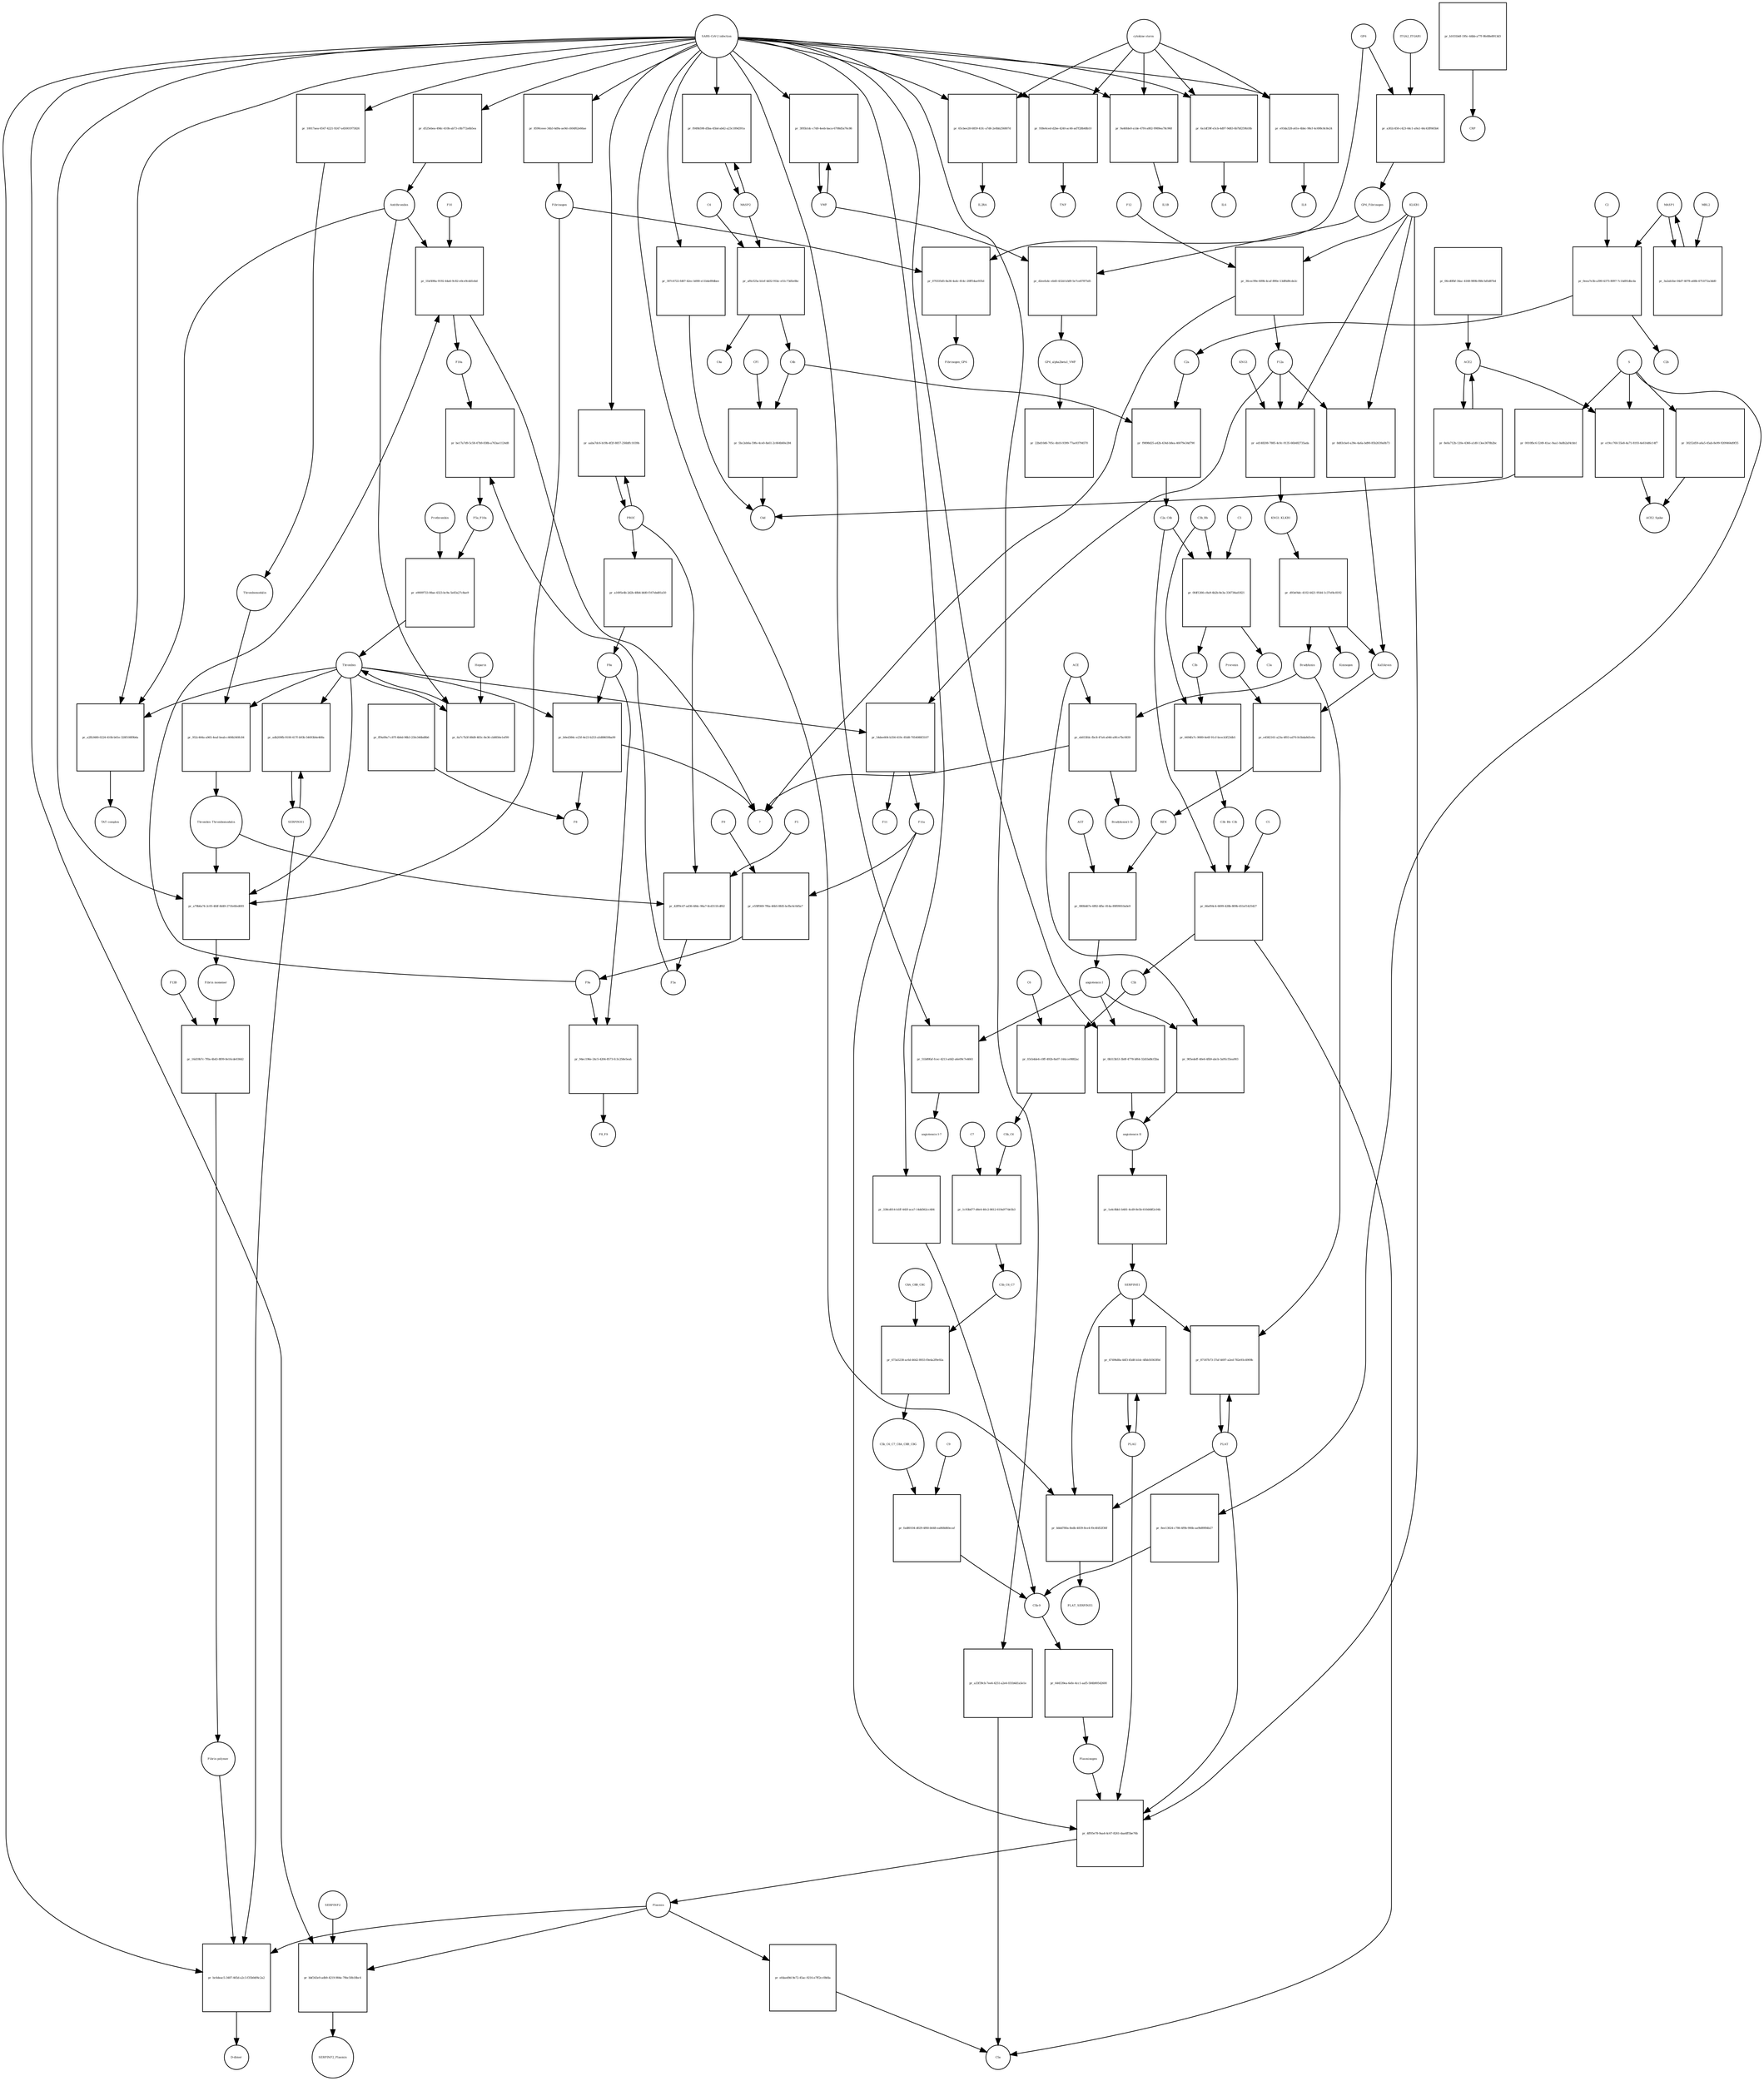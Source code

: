 strict digraph  {
C4b [annotation="", bipartite=0, cls=macromolecule, fontsize=4, label=C4b, shape=circle];
"pr_f9898d25-a42b-434d-b8ea-46079e34d790" [annotation="", bipartite=1, cls=process, fontsize=4, label="pr_f9898d25-a42b-434d-b8ea-46079e34d790", shape=square];
C2a [annotation="", bipartite=0, cls=macromolecule, fontsize=4, label=C2a, shape=circle];
C2a_C4b [annotation="", bipartite=0, cls=complex, fontsize=4, label=C2a_C4b, shape=circle];
C3b [annotation="", bipartite=0, cls=macromolecule, fontsize=4, label=C3b, shape=circle];
"pr_4494fa7c-9089-4e6f-91cf-bcecb3f23db5" [annotation="", bipartite=1, cls=process, fontsize=4, label="pr_4494fa7c-9089-4e6f-91cf-bcecb3f23db5", shape=square];
C3b_Bb [annotation="urn_miriam_pubmed_12440962|urn_miriam_brenda_3.4.21.47", bipartite=0, cls=complex, fontsize=4, label=C3b_Bb, shape=circle];
C3b_Bb_C3b [annotation="urn_miriam_pubmed_12440962|urn_miriam_brenda_34.4.21.47", bipartite=0, cls=complex, fontsize=4, label=C3b_Bb_C3b, shape=circle];
"pr_5bc2eb6a-59fe-4ce0-8a61-2c664b60e284" [annotation="", bipartite=1, cls=process, fontsize=4, label="pr_5bc2eb6a-59fe-4ce0-8a61-2c664b60e284", shape=square];
C4d [annotation="", bipartite=0, cls=macromolecule, fontsize=4, label=C4d, shape=circle];
CFI [annotation="urn_miriam_hgnc_HGNC%3A2771", bipartite=0, cls=macromolecule, fontsize=4, label=CFI, shape=circle];
"pr_ff9a09a7-c87f-4b6d-98b3-25fe346bd8b6" [annotation="", bipartite=1, cls=process, fontsize=4, label="pr_ff9a09a7-c87f-4b6d-98b3-25fe346bd8b6", shape=square];
F8 [annotation="urn_miriam_hgnc_HGNC%3A3546", bipartite=0, cls=macromolecule, fontsize=4, label=F8, shape=circle];
"pr_d525ebea-49dc-410b-ab73-c8b772a6b5ea" [annotation="", bipartite=1, cls=process, fontsize=4, label="pr_d525ebea-49dc-410b-ab73-c8b772a6b5ea", shape=square];
Antithrombin [annotation="urn_miriam_hgnc_HGNC%3A775", bipartite=0, cls=macromolecule, fontsize=4, label=Antithrombin, shape=circle];
"SARS-CoV-2 infection" [annotation=urn_miriam_taxonomy_2697049, bipartite=0, cls=phenotype, fontsize=4, label="SARS-CoV-2 infection", shape=circle];
S [annotation="urn_miriam_uniprot_P0DTC2|urn_miriam_uniprot_P59594", bipartite=0, cls=macromolecule, fontsize=4, label=S, shape=circle];
"pr_30252d59-a6a5-45ab-8e99-9209464d9f35" [annotation="", bipartite=1, cls="omitted process", fontsize=4, label="pr_30252d59-a6a5-45ab-8e99-9209464d9f35", shape=square];
ACE2_Spike [annotation="", bipartite=0, cls=complex, fontsize=4, label=ACE2_Spike, shape=circle];
Bradykinin [annotation="urn_miriam_obo.chebi_CHEBI%3A3165", bipartite=0, cls=macromolecule, fontsize=4, label=Bradykinin, shape=circle];
"pr_eb033fdc-fbc8-47a4-a046-a9fce7bc0839" [annotation="", bipartite=1, cls=process, fontsize=4, label="pr_eb033fdc-fbc8-47a4-a046-a9fce7bc0839", shape=square];
"Bradykinin(1-5)" [annotation="", bipartite=0, cls=macromolecule, fontsize=4, label="Bradykinin(1-5)", shape=circle];
"?" [annotation="", bipartite=0, cls=macromolecule, fontsize=4, label="?", shape=circle];
ACE [annotation="urn_miriam_hgnc_HGNC%3A2707", bipartite=0, cls=macromolecule, fontsize=4, label=ACE, shape=circle];
ACE2 [annotation="urn_miriam_hgnc_HGNC%3A13557", bipartite=0, cls=macromolecule, fontsize=4, label=ACE2, shape=circle];
"pr_8e0a712b-120e-4366-a1d0-13ee3678b2bc" [annotation="", bipartite=1, cls=process, fontsize=4, label="pr_8e0a712b-120e-4366-a1d0-13ee3678b2bc", shape=square];
"pr_e19cc760-55e8-4a71-8193-4e614d6c14f7" [annotation="", bipartite=1, cls=process, fontsize=4, label="pr_e19cc760-55e8-4a71-8193-4e614d6c14f7", shape=square];
"pr_06cd0fbf-34ac-4168-989b-f88c5d5d87b4" [annotation="", bipartite=1, cls=process, fontsize=4, label="pr_06cd0fbf-34ac-4168-989b-f88c5d5d87b4", shape=square];
"angiotensin I" [annotation="urn_miriam_obo.chebi_CHEBI%3A2718", bipartite=0, cls="simple chemical", fontsize=4, label="angiotensin I", shape=circle];
"pr_51b89faf-fcec-4213-a0d2-a6e09c7e4661" [annotation="", bipartite=1, cls=process, fontsize=4, label="pr_51b89faf-fcec-4213-a0d2-a6e09c7e4661", shape=square];
"angiotensin I-7" [annotation="urn_miriam_obo.chebi_CHEBI%3A55438", bipartite=0, cls="simple chemical", fontsize=4, label="angiotensin I-7", shape=circle];
"pr_0010fbc6-5249-41ac-9aa1-0a8b2af4cbb1" [annotation="", bipartite=1, cls=process, fontsize=4, label="pr_0010fbc6-5249-41ac-9aa1-0a8b2af4cbb1", shape=square];
"pr_8ee13624-c786-4f9b-906b-aa9b89f84b27" [annotation="", bipartite=1, cls=process, fontsize=4, label="pr_8ee13624-c786-4f9b-906b-aa9b89f84b27", shape=square];
"C5b-9" [annotation="", bipartite=0, cls=complex, fontsize=4, label="C5b-9", shape=circle];
"pr_b1031b6f-195c-44bb-a77f-9fe88e8913d3" [annotation="", bipartite=1, cls=process, fontsize=4, label="pr_b1031b6f-195c-44bb-a77f-9fe88e8913d3", shape=square];
CRP [annotation="urn_miriam_hgnc_HGNC%3A2367", bipartite=0, cls=macromolecule, fontsize=4, label=CRP, shape=circle];
VWF [annotation="", bipartite=0, cls=macromolecule, fontsize=4, label=VWF, shape=circle];
"pr_3f05b1dc-c7d0-4eeb-baca-6708d5a76c86" [annotation="", bipartite=1, cls=process, fontsize=4, label="pr_3f05b1dc-c7d0-4eeb-baca-6708d5a76c86", shape=square];
PROC [annotation="urn_miriam_hgnc_HGNC%3A9451", bipartite=0, cls=macromolecule, fontsize=4, label=PROC, shape=circle];
"pr_aaba7dc6-b19b-4f2f-8857-256bffc1039b" [annotation="", bipartite=1, cls=process, fontsize=4, label="pr_aaba7dc6-b19b-4f2f-8857-256bffc1039b", shape=square];
"pr_307c6722-fd67-42ec-b000-e11b4e89dbee" [annotation="", bipartite=1, cls=process, fontsize=4, label="pr_307c6722-fd67-42ec-b000-e11b4e89dbee", shape=square];
Plasmin [annotation="urn_miriam_hgnc_HGNC%3A9051", bipartite=0, cls=macromolecule, fontsize=4, label=Plasmin, shape=circle];
"pr_bbf343e9-adb9-4219-984e-79bc50b18bc4" [annotation="", bipartite=1, cls=process, fontsize=4, label="pr_bbf343e9-adb9-4219-984e-79bc50b18bc4", shape=square];
SERPINF2 [annotation="urn_miriam_hgnc_HGNC%3A9075", bipartite=0, cls=macromolecule, fontsize=4, label=SERPINF2, shape=circle];
SERPINF2_Plasmin [annotation="", bipartite=0, cls=complex, fontsize=4, label=SERPINF2_Plasmin, shape=circle];
"pr_10017aea-6547-4221-9247-a45001975826" [annotation="", bipartite=1, cls=process, fontsize=4, label="pr_10017aea-6547-4221-9247-a45001975826", shape=square];
Thrombomodulin [annotation="urn_miriam_hgnc_HGNC%3A11784", bipartite=0, cls=macromolecule, fontsize=4, label=Thrombomodulin, shape=circle];
KLKB1 [annotation=urn_miriam_hgnc_6371, bipartite=0, cls=macromolecule, fontsize=4, label=KLKB1, shape=circle];
"pr_8d83cbe0-a39e-4a6a-bd90-85b2639a0b73" [annotation="", bipartite=1, cls=process, fontsize=4, label="pr_8d83cbe0-a39e-4a6a-bd90-85b2639a0b73", shape=square];
Kallikrein [annotation=urn_miriam_hgnc_6371, bipartite=0, cls=macromolecule, fontsize=4, label=Kallikrein, shape=circle];
F12a [annotation="urn_miriam_hgnc_HGNC%3A3530", bipartite=0, cls=macromolecule, fontsize=4, label=F12a, shape=circle];
KNG1_KLKB1 [annotation=urn_miriam_pubmed_17598838, bipartite=0, cls=complex, fontsize=4, label=KNG1_KLKB1, shape=circle];
"pr_d93ef4dc-4102-4421-9544-1c37ef4c8192" [annotation="", bipartite=1, cls=process, fontsize=4, label="pr_d93ef4dc-4102-4421-9544-1c37ef4c8192", shape=square];
Kininogen [annotation="urn_miriam_hgnc_HGNC%3A6383", bipartite=0, cls=macromolecule, fontsize=4, label=Kininogen, shape=circle];
"pr_338cd014-b1ff-445f-aca7-14dd562cc484" [annotation="", bipartite=1, cls=process, fontsize=4, label="pr_338cd014-b1ff-445f-aca7-14dd562cc484", shape=square];
"pr_a33f39cb-7ee4-4251-a2e4-031b6d1a5e1e" [annotation="", bipartite=1, cls=process, fontsize=4, label="pr_a33f39cb-7ee4-4251-a2e4-031b6d1a5e1e", shape=square];
C5a [annotation="", bipartite=0, cls=macromolecule, fontsize=4, label=C5a, shape=circle];
PLAT [annotation="urn_miriam_hgnc_HGNC%3A9051", bipartite=0, cls=macromolecule, fontsize=4, label=PLAT, shape=circle];
"pr_87187b73-37af-4697-a2ed-782e93c4909b" [annotation="", bipartite=1, cls=process, fontsize=4, label="pr_87187b73-37af-4697-a2ed-782e93c4909b", shape=square];
SERPINE1 [annotation="urn_miriam_hgnc_HGNC%3A8593", bipartite=0, cls=macromolecule, fontsize=4, label=SERPINE1, shape=circle];
AGT [annotation="urn_miriam_hgnc_HGNC%3A333", bipartite=0, cls=macromolecule, fontsize=4, label=AGT, shape=circle];
"pr_080b467e-6f82-4fbc-814a-89f09010a0e9" [annotation="", bipartite=1, cls=process, fontsize=4, label="pr_080b467e-6f82-4fbc-814a-89f09010a0e9", shape=square];
REN [annotation="urn_miriam_hgnc_HGNC%3A9958", bipartite=0, cls=macromolecule, fontsize=4, label=REN, shape=circle];
C2 [annotation="urn_miriam_hgnc_HGNC%3A1248", bipartite=0, cls=macromolecule, fontsize=4, label=C2, shape=circle];
"pr_0eea7e3b-a390-4375-8097-7c14d91dbcda" [annotation="", bipartite=1, cls=process, fontsize=4, label="pr_0eea7e3b-a390-4375-8097-7c14d91dbcda", shape=square];
C2b [annotation="", bipartite=0, cls=macromolecule, fontsize=4, label=C2b, shape=circle];
MASP1 [annotation="", bipartite=0, cls=macromolecule, fontsize=4, label=MASP1, shape=circle];
MASP2 [annotation="", bipartite=0, cls=macromolecule, fontsize=4, label=MASP2, shape=circle];
"pr_f049b598-d5ba-45bd-ab42-a23c189d391a" [annotation="", bipartite=1, cls=process, fontsize=4, label="pr_f049b598-d5ba-45bd-ab42-a23c189d391a", shape=square];
"pr_3a2ab1be-04d7-4078-a68b-4751f72a3dd0" [annotation="", bipartite=1, cls=process, fontsize=4, label="pr_3a2ab1be-04d7-4078-a68b-4751f72a3dd0", shape=square];
MBL2 [annotation=urn_miriam_hgnc_6902, bipartite=0, cls=macromolecule, fontsize=4, label=MBL2, shape=circle];
F10 [annotation="urn_miriam_hgnc_HGNC%3A3528", bipartite=0, cls=macromolecule, fontsize=4, label=F10, shape=circle];
"pr_1faf496a-9192-44a6-9c82-e0ce9cdd1ebd" [annotation="", bipartite=1, cls=process, fontsize=4, label="pr_1faf496a-9192-44a6-9c82-e0ce9cdd1ebd", shape=square];
F10a [annotation="urn_miriam_hgnc_HGNC%3A3528", bipartite=0, cls=macromolecule, fontsize=4, label=F10a, shape=circle];
F9a [annotation="", bipartite=0, cls=macromolecule, fontsize=4, label=F9a, shape=circle];
C3 [annotation="urn_miriam_hgnc_HGNC%3A1318", bipartite=0, cls=macromolecule, fontsize=4, label=C3, shape=circle];
"pr_0fdf1266-c8a9-4b2b-8e3a-334736ad1821" [annotation="", bipartite=1, cls=process, fontsize=4, label="pr_0fdf1266-c8a9-4b2b-8e3a-334736ad1821", shape=square];
C3a [annotation="", bipartite=0, cls=macromolecule, fontsize=4, label=C3a, shape=circle];
Prorenin [annotation="", bipartite=0, cls=macromolecule, fontsize=4, label=Prorenin, shape=circle];
"pr_e4582161-a23a-4f03-ad70-fe5bda8d1e6a" [annotation="", bipartite=1, cls=process, fontsize=4, label="pr_e4582161-a23a-4f03-ad70-fe5bda8d1e6a", shape=square];
F8a [annotation="urn_miriam_hgnc_HGNC%3A3546", bipartite=0, cls=macromolecule, fontsize=4, label=F8a, shape=circle];
"pr_b0ed384c-e25f-4e23-b253-a5d88659ba99" [annotation="", bipartite=1, cls=process, fontsize=4, label="pr_b0ed384c-e25f-4e23-b253-a5d88659ba99", shape=square];
Thrombin [annotation="urn_miriam_hgnc_HGNC%3A3535", bipartite=0, cls=macromolecule, fontsize=4, label=Thrombin, shape=circle];
"pr_6a7c7b3f-88d9-483c-8e36-cb8856e1ef99" [annotation="", bipartite=1, cls=process, fontsize=4, label="pr_6a7c7b3f-88d9-483c-8e36-cb8856e1ef99", shape=square];
Heparin [annotation="urn_miriam_pubmed_708377|urn_miriam_obo.chebi_CHEBI%3A28304", bipartite=0, cls="simple chemical", fontsize=4, label=Heparin, shape=circle];
"pr_905edeff-40e6-4fb9-abcb-3a95c55ea903" [annotation="", bipartite=1, cls=process, fontsize=4, label="pr_905edeff-40e6-4fb9-abcb-3a95c55ea903", shape=square];
"angiotensin II" [annotation="urn_miriam_obo.chebi_CHEBI%3A2718", bipartite=0, cls="simple chemical", fontsize=4, label="angiotensin II", shape=circle];
PLAU [annotation="", bipartite=0, cls=macromolecule, fontsize=4, label=PLAU, shape=circle];
"pr_47496d8a-44f3-45d8-b1dc-4fbb50363f0d" [annotation="", bipartite=1, cls=process, fontsize=4, label="pr_47496d8a-44f3-45d8-b1dc-4fbb50363f0d", shape=square];
F12 [annotation="urn_miriam_hgnc_HGNC%3A3530", bipartite=0, cls=macromolecule, fontsize=4, label=F12, shape=circle];
"pr_36cec99e-609b-4caf-890e-13df6d9cde2c" [annotation="", bipartite=1, cls=process, fontsize=4, label="pr_36cec99e-609b-4caf-890e-13df6d9cde2c", shape=square];
"pr_54dee604-b356-419c-85d8-7054080f3107" [annotation="", bipartite=1, cls=process, fontsize=4, label="pr_54dee604-b356-419c-85d8-7054080f3107", shape=square];
F11 [annotation="urn_miriam_hgnc_HGNC%3A3529", bipartite=0, cls=macromolecule, fontsize=4, label=F11, shape=circle];
F11a [annotation="urn_miriam_hgnc_HGNC%3A3529", bipartite=0, cls=macromolecule, fontsize=4, label=F11a, shape=circle];
C4 [annotation="", bipartite=0, cls=macromolecule, fontsize=4, label=C4, shape=circle];
"pr_af6cf25a-b1ef-4d32-91bc-e51c73d5e0bc" [annotation="", bipartite=1, cls=process, fontsize=4, label="pr_af6cf25a-b1ef-4d32-91bc-e51c73d5e0bc", shape=square];
C4a [annotation="", bipartite=0, cls=macromolecule, fontsize=4, label=C4a, shape=circle];
"pr_bbbd780a-8edb-4839-8ce4-f0c4fd52f36f" [annotation="", bipartite=1, cls=process, fontsize=4, label="pr_bbbd780a-8edb-4839-8ce4-f0c4fd52f36f", shape=square];
PLAT_SERPINE1 [annotation=urn_miriam_pubmed_22449964, bipartite=0, cls=complex, fontsize=4, label=PLAT_SERPINE1, shape=circle];
"pr_94ec196e-24c5-4204-8573-fc3c258e5eab" [annotation="", bipartite=1, cls=process, fontsize=4, label="pr_94ec196e-24c5-4204-8573-fc3c258e5eab", shape=square];
F8_F9 [annotation=urn_miriam_pubmed_22471307, bipartite=0, cls=complex, fontsize=4, label=F8_F9, shape=circle];
"pr_be17a7d9-5c58-47b9-838b-a763ae1124d8" [annotation="", bipartite=1, cls=process, fontsize=4, label="pr_be17a7d9-5c58-47b9-838b-a763ae1124d8", shape=square];
F5a [annotation="urn_miriam_hgnc_HGNC%3A3542", bipartite=0, cls=macromolecule, fontsize=4, label=F5a, shape=circle];
F5a_F10a [annotation=urn_miriam_pubmed_2303476, bipartite=0, cls=complex, fontsize=4, label=F5a_F10a, shape=circle];
F5 [annotation="urn_miriam_hgnc_HGNC%3A3541", bipartite=0, cls=macromolecule, fontsize=4, label=F5, shape=circle];
"pr_42ff9c47-ad36-484c-96a7-8cd311fcdf62" [annotation="", bipartite=1, cls=process, fontsize=4, label="pr_42ff9c47-ad36-484c-96a7-8cd311fcdf62", shape=square];
Thrombin_Thrombomodulin [annotation="urn_miriam_pubmed_6282863|urn_miriam_taxonomy_9986", bipartite=0, cls=complex, fontsize=4, label=Thrombin_Thrombomodulin, shape=circle];
SERPINH1 [annotation="urn_miriam_hgnc_HGNC%3A1546", bipartite=0, cls=macromolecule, fontsize=4, label=SERPINH1, shape=circle];
"pr_adb209fb-9100-417f-b93b-54693b4e468a" [annotation="", bipartite=1, cls=process, fontsize=4, label="pr_adb209fb-9100-417f-b93b-54693b4e468a", shape=square];
Fibrinogen [annotation=urn_miriam_pubmed_19296670, bipartite=0, cls=complex, fontsize=4, label=Fibrinogen, shape=circle];
"pr_a70b6a74-2c05-4fdf-8d49-271fe6fed693" [annotation="", bipartite=1, cls=process, fontsize=4, label="pr_a70b6a74-2c05-4fdf-8d49-271fe6fed693", shape=square];
"Fibrin monomer" [annotation="", bipartite=0, cls=macromolecule, fontsize=4, label="Fibrin monomer", shape=circle];
C5 [annotation="urn_miriam_hgnc_HGNC%3A1331", bipartite=0, cls=macromolecule, fontsize=4, label=C5, shape=circle];
"pr_66ef04c4-6699-428b-809b-451ef1425427" [annotation="", bipartite=1, cls=process, fontsize=4, label="pr_66ef04c4-6699-428b-809b-451ef1425427", shape=square];
C5b [annotation="", bipartite=0, cls=macromolecule, fontsize=4, label=C5b, shape=circle];
"pr_03cb4de4-c0ff-492b-8a07-144cce9882ac" [annotation="", bipartite=1, cls=process, fontsize=4, label="pr_03cb4de4-c0ff-492b-8a07-144cce9882ac", shape=square];
C6 [annotation="urn_miriam_hgnc_HGNC%3A1339", bipartite=0, cls=macromolecule, fontsize=4, label=C6, shape=circle];
C5b_C6 [annotation="", bipartite=0, cls=complex, fontsize=4, label=C5b_C6, shape=circle];
"pr_1c93bd77-d6e4-40c2-8612-619a977de5b3" [annotation="", bipartite=1, cls=process, fontsize=4, label="pr_1c93bd77-d6e4-40c2-8612-619a977de5b3", shape=square];
C7 [annotation="urn_miriam_hgnc_HGNC%3A1346", bipartite=0, cls=macromolecule, fontsize=4, label=C7, shape=circle];
C5b_C6_C7 [annotation=urn_miriam_pubmed_28630159, bipartite=0, cls=complex, fontsize=4, label=C5b_C6_C7, shape=circle];
"pr_673a5238-ac6d-4642-8933-f0e4a2f9e92a" [annotation="", bipartite=1, cls=process, fontsize=4, label="pr_673a5238-ac6d-4642-8933-f0e4a2f9e92a", shape=square];
C8A_C8B_C8G [annotation="", bipartite=0, cls=complex, fontsize=4, label=C8A_C8B_C8G, shape=circle];
C5b_C6_C7_C8A_C8B_C8G [annotation=urn_miriam_pubmed_28630159, bipartite=0, cls=complex, fontsize=4, label=C5b_C6_C7_C8A_C8B_C8G, shape=circle];
"pr_fad80104-d029-4f60-b648-ea868d60ecaf" [annotation="", bipartite=1, cls=process, fontsize=4, label="pr_fad80104-d029-4f60-b648-ea868d60ecaf", shape=square];
C9 [annotation="urn_miriam_hgnc_HGNC%3A1358", bipartite=0, cls=macromolecule, fontsize=4, label=C9, shape=circle];
"pr_0b513b53-3b0f-4778-bf64-32d1bd8cf2ba" [annotation="", bipartite=1, cls=process, fontsize=4, label="pr_0b513b53-3b0f-4778-bf64-32d1bd8cf2ba", shape=square];
"pr_9a46fde0-a1de-47f4-a802-9989ea78c968" [annotation="", bipartite=1, cls=process, fontsize=4, label="pr_9a46fde0-a1de-47f4-a802-9989ea78c968", shape=square];
IL1B [annotation=urn_miriam_hgnc_5992, bipartite=0, cls=macromolecule, fontsize=4, label=IL1B, shape=circle];
"cytokine storm" [annotation=urn_miriam_pubmed_2504360, bipartite=0, cls=phenotype, fontsize=4, label="cytokine storm", shape=circle];
"pr_8590ceee-34b3-4d9a-ae9d-c604f62e66ae" [annotation="", bipartite=1, cls=process, fontsize=4, label="pr_8590ceee-34b3-4d9a-ae9d-c604f62e66ae", shape=square];
"pr_6a1df39f-e5cb-4d97-9d83-6b7bf259b18b" [annotation="", bipartite=1, cls=process, fontsize=4, label="pr_6a1df39f-e5cb-4d97-9d83-6b7bf259b18b", shape=square];
IL6 [annotation=urn_miriam_hgnc_6018, bipartite=0, cls=macromolecule, fontsize=4, label=IL6, shape=circle];
"pr_e93da328-a61e-4bbc-98cf-4c698c8c8e24" [annotation="", bipartite=1, cls=process, fontsize=4, label="pr_e93da328-a61e-4bbc-98cf-4c698c8c8e24", shape=square];
IL8 [annotation="urn_miriam_hgnc_HGNC%3A6025", bipartite=0, cls=macromolecule, fontsize=4, label=IL8, shape=circle];
"pr_65cbee28-6859-41fc-a7d6-2e0bb256807d" [annotation="", bipartite=1, cls=process, fontsize=4, label="pr_65cbee28-6859-41fc-a7d6-2e0bb256807d", shape=square];
IL2RA [annotation="urn_miriam_hgnc_HGNC%3A6008", bipartite=0, cls=macromolecule, fontsize=4, label=IL2RA, shape=circle];
Plasminogen [annotation="urn_miriam_hgnc_HGNC%3A9071", bipartite=0, cls=macromolecule, fontsize=4, label=Plasminogen, shape=circle];
"pr_4ff05e78-9aa4-4c67-8261-daa4ff5be76b" [annotation="", bipartite=1, cls=process, fontsize=4, label="pr_4ff05e78-9aa4-4c67-8261-daa4ff5be76b", shape=square];
"pr_a2fb3480-0224-410b-b61e-328f108f9b6a" [annotation="", bipartite=1, cls=process, fontsize=4, label="pr_a2fb3480-0224-410b-b61e-328f108f9b6a", shape=square];
"TAT complex" [annotation=urn_miriam_pubmed_22930518, bipartite=0, cls=complex, fontsize=4, label="TAT complex", shape=circle];
Prothrombin [annotation="urn_miriam_hgnc_HGNC%3A3535", bipartite=0, cls=macromolecule, fontsize=4, label=Prothrombin, shape=circle];
"pr_e9009733-08ae-4323-bc9a-5e83a27c8ae9" [annotation="", bipartite=1, cls=process, fontsize=4, label="pr_e9009733-08ae-4323-bc9a-5e83a27c8ae9", shape=square];
"pr_a1695e4b-2d2b-48b4-bfd0-f167ebd81a50" [annotation="", bipartite=1, cls=process, fontsize=4, label="pr_a1695e4b-2d2b-48b4-bfd0-f167ebd81a50", shape=square];
"pr_1a4c8bb1-b481-4cd9-8e5b-610d48f2c04b" [annotation="", bipartite=1, cls=process, fontsize=4, label="pr_1a4c8bb1-b481-4cd9-8e5b-610d48f2c04b", shape=square];
"pr_952c464a-a965-4eaf-beab-c406b340fc84" [annotation="", bipartite=1, cls=process, fontsize=4, label="pr_952c464a-a965-4eaf-beab-c406b340fc84", shape=square];
F9 [annotation="urn_miriam_hgnc_HGNC%3A35531", bipartite=0, cls=macromolecule, fontsize=4, label=F9, shape=circle];
"pr_e55ff069-7f6a-46b5-8fd5-bcfbc6c0d5a7" [annotation="", bipartite=1, cls=process, fontsize=4, label="pr_e55ff069-7f6a-46b5-8fd5-bcfbc6c0d5a7", shape=square];
"pr_ed148208-7885-4c0c-9135-66b482735ada" [annotation="", bipartite=1, cls=process, fontsize=4, label="pr_ed148208-7885-4c0c-9135-66b482735ada", shape=square];
KNG1 [annotation=urn_miriam_hgnc_6383, bipartite=0, cls=macromolecule, fontsize=4, label=KNG1, shape=circle];
"pr_644539ea-6efe-4cc1-aaf5-584b90542600" [annotation="", bipartite=1, cls=process, fontsize=4, label="pr_644539ea-6efe-4cc1-aaf5-584b90542600", shape=square];
"pr_efdaed9d-9e72-45ac-9216-e7ff2cc0bfda" [annotation="", bipartite=1, cls=process, fontsize=4, label="pr_efdaed9d-9e72-45ac-9216-e7ff2cc0bfda", shape=square];
"pr_938e6ced-d2be-4240-ac46-ad7f28b48b10" [annotation="", bipartite=1, cls=process, fontsize=4, label="pr_938e6ced-d2be-4240-ac46-ad7f28b48b10", shape=square];
TNF [annotation=urn_miriam_hgnc_11892, bipartite=0, cls=macromolecule, fontsize=4, label=TNF, shape=circle];
"pr_16d19b7c-7f0a-4b43-8f09-8e16cde03642" [annotation="", bipartite=1, cls=process, fontsize=4, label="pr_16d19b7c-7f0a-4b43-8f09-8e16cde03642", shape=square];
"Fibrin polymer" [annotation="", bipartite=0, cls=macromolecule, fontsize=4, label="Fibrin polymer", shape=circle];
F13B [annotation="", bipartite=0, cls=macromolecule, fontsize=4, label=F13B, shape=circle];
"pr_bc6deac5-3487-465d-a2c3-f35b0df4c2a2" [annotation="", bipartite=1, cls=process, fontsize=4, label="pr_bc6deac5-3487-465d-a2c3-f35b0df4c2a2", shape=square];
"D-dimer" [annotation=urn_miriam_pubmed_19008457, bipartite=0, cls=macromolecule, fontsize=4, label="D-dimer", shape=circle];
GP6_alpha2beta1_VWF [annotation="", bipartite=0, cls=complex, fontsize=4, label=GP6_alpha2beta1_VWF, shape=circle];
"pr_22bd10d6-705c-4b10-9399-77ae93794570" [annotation="", bipartite=1, cls="omitted process", fontsize=4, label="pr_22bd10d6-705c-4b10-9399-77ae93794570", shape=square];
GP6 [annotation=urn_miriam_hgnc_14388, bipartite=0, cls=macromolecule, fontsize=4, label=GP6, shape=circle];
"pr_a302c458-c423-44c1-a9a1-44c43ff665b6" [annotation="", bipartite=1, cls=process, fontsize=4, label="pr_a302c458-c423-44c1-a9a1-44c43ff665b6", shape=square];
ITGA2_ITGAB1 [annotation="urn_miriam_intact_EBI-16428357", bipartite=0, cls=complex, fontsize=4, label=ITGA2_ITGAB1, shape=circle];
GP6_Fibrinogen [annotation="", bipartite=0, cls=complex, fontsize=4, label=GP6_Fibrinogen, shape=circle];
"pr_d2eefa4c-eb45-432d-b3d9-5e7ce87875d5" [annotation="", bipartite=1, cls=process, fontsize=4, label="pr_d2eefa4c-eb45-432d-b3d9-5e7ce87875d5", shape=square];
"pr_070335d5-8a36-4a4c-814c-20ff54ae935d" [annotation="", bipartite=1, cls=process, fontsize=4, label="pr_070335d5-8a36-4a4c-814c-20ff54ae935d", shape=square];
Fibrinogen_GP6 [annotation=urn_miriam_pubmed_19296670, bipartite=0, cls=complex, fontsize=4, label=Fibrinogen_GP6, shape=circle];
C4b -> "pr_f9898d25-a42b-434d-b8ea-46079e34d790"  [annotation="", interaction_type=consumption];
C4b -> "pr_5bc2eb6a-59fe-4ce0-8a61-2c664b60e284"  [annotation="", interaction_type=consumption];
"pr_f9898d25-a42b-434d-b8ea-46079e34d790" -> C2a_C4b  [annotation="", interaction_type=production];
C2a -> "pr_f9898d25-a42b-434d-b8ea-46079e34d790"  [annotation="", interaction_type=consumption];
C2a_C4b -> "pr_0fdf1266-c8a9-4b2b-8e3a-334736ad1821"  [annotation=urn_miriam_pubmed_12440962, interaction_type=catalysis];
C2a_C4b -> "pr_66ef04c4-6699-428b-809b-451ef1425427"  [annotation=urn_miriam_pubmed_28630159, interaction_type=catalysis];
C3b -> "pr_4494fa7c-9089-4e6f-91cf-bcecb3f23db5"  [annotation="", interaction_type=consumption];
"pr_4494fa7c-9089-4e6f-91cf-bcecb3f23db5" -> C3b_Bb_C3b  [annotation="", interaction_type=production];
C3b_Bb -> "pr_4494fa7c-9089-4e6f-91cf-bcecb3f23db5"  [annotation="", interaction_type=consumption];
C3b_Bb -> "pr_0fdf1266-c8a9-4b2b-8e3a-334736ad1821"  [annotation=urn_miriam_pubmed_12440962, interaction_type=catalysis];
C3b_Bb_C3b -> "pr_66ef04c4-6699-428b-809b-451ef1425427"  [annotation=urn_miriam_pubmed_28630159, interaction_type=catalysis];
"pr_5bc2eb6a-59fe-4ce0-8a61-2c664b60e284" -> C4d  [annotation="", interaction_type=production];
CFI -> "pr_5bc2eb6a-59fe-4ce0-8a61-2c664b60e284"  [annotation=urn_miriam_pubmed_19362461, interaction_type=catalysis];
"pr_ff9a09a7-c87f-4b6d-98b3-25fe346bd8b6" -> F8  [annotation="", interaction_type=production];
"pr_d525ebea-49dc-410b-ab73-c8b772a6b5ea" -> Antithrombin  [annotation="", interaction_type=production];
Antithrombin -> "pr_1faf496a-9192-44a6-9c82-e0ce9cdd1ebd"  [annotation="urn_miriam_pubmed_11551226|urn_miriam_pubmed_15853774", interaction_type=inhibition];
Antithrombin -> "pr_6a7c7b3f-88d9-483c-8e36-cb8856e1ef99"  [annotation=urn_miriam_pubmed_15853774, interaction_type=inhibition];
Antithrombin -> "pr_a2fb3480-0224-410b-b61e-328f108f9b6a"  [annotation="", interaction_type=consumption];
"SARS-CoV-2 infection" -> "pr_d525ebea-49dc-410b-ab73-c8b772a6b5ea"  [annotation=urn_miriam_pubmed_32302438, interaction_type="necessary stimulation"];
"SARS-CoV-2 infection" -> "pr_51b89faf-fcec-4213-a0d2-a6e09c7e4661"  [annotation=urn_miriam_pubmed_23392115, interaction_type=inhibition];
"SARS-CoV-2 infection" -> "pr_3f05b1dc-c7d0-4eeb-baca-6708d5a76c86"  [annotation=urn_miriam_pubmed_32367170, interaction_type="necessary stimulation"];
"SARS-CoV-2 infection" -> "pr_aaba7dc6-b19b-4f2f-8857-256bffc1039b"  [annotation=urn_miriam_pubmed_32302438, interaction_type="necessary stimulation"];
"SARS-CoV-2 infection" -> "pr_307c6722-fd67-42ec-b000-e11b4e89dbee"  [annotation=urn_miriam_pubmed_32299776, interaction_type=stimulation];
"SARS-CoV-2 infection" -> "pr_bbf343e9-adb9-4219-984e-79bc50b18bc4"  [annotation="urn_miriam_pubmed_2437112|urn_miriam_doi_10.1101%2F2020.04.25.20077842", interaction_type=stimulation];
"SARS-CoV-2 infection" -> "pr_10017aea-6547-4221-9247-a45001975826"  [annotation="urn_miriam_doi_10.1101%2F2020.04.25.20077842", interaction_type="necessary stimulation"];
"SARS-CoV-2 infection" -> "pr_338cd014-b1ff-445f-aca7-14dd562cc484"  [annotation=urn_miriam_pmc_PMC7260598, interaction_type="necessary stimulation"];
"SARS-CoV-2 infection" -> "pr_a33f39cb-7ee4-4251-a2e4-031b6d1a5e1e"  [annotation=urn_miriam_pmc_PMC7260598, interaction_type="necessary stimulation"];
"SARS-CoV-2 infection" -> "pr_f049b598-d5ba-45bd-ab42-a23c189d391a"  [annotation="urn_miriam_pubmed_11290788|urn_miriam_pubmed_32299776", interaction_type=stimulation];
"SARS-CoV-2 infection" -> "pr_bbbd780a-8edb-4839-8ce4-f0c4fd52f36f"  [annotation="urn_miriam_pubmed_22449964|urn_miriam_doi_10.1101%2F2020.04.25.20077842", interaction_type="necessary stimulation"];
"SARS-CoV-2 infection" -> "pr_a70b6a74-2c05-4fdf-8d49-271fe6fed693"  [annotation="urn_miriam_pubmed_6282863|urn_miriam_pubmed_28228446|urn_miriam_pubmed_2117226", interaction_type="necessary stimulation"];
"SARS-CoV-2 infection" -> "pr_0b513b53-3b0f-4778-bf64-32d1bd8cf2ba"  [annotation=urn_miriam_pubmed_32048163, interaction_type=catalysis];
"SARS-CoV-2 infection" -> "pr_9a46fde0-a1de-47f4-a802-9989ea78c968"  [annotation=urn_miriam_pubmed_32171193, interaction_type=stimulation];
"SARS-CoV-2 infection" -> "pr_8590ceee-34b3-4d9a-ae9d-c604f62e66ae"  [annotation="", interaction_type=consumption];
"SARS-CoV-2 infection" -> "pr_6a1df39f-e5cb-4d97-9d83-6b7bf259b18b"  [annotation=urn_miriam_pubmed_32286245, interaction_type=stimulation];
"SARS-CoV-2 infection" -> "pr_e93da328-a61e-4bbc-98cf-4c698c8c8e24"  [annotation=urn_miriam_pubmed_32286245, interaction_type=stimulation];
"SARS-CoV-2 infection" -> "pr_65cbee28-6859-41fc-a7d6-2e0bb256807d"  [annotation=urn_miriam_pubmed_32286245, interaction_type=stimulation];
"SARS-CoV-2 infection" -> "pr_a2fb3480-0224-410b-b61e-328f108f9b6a"  [annotation="urn_miriam_pubmed_22930518|urn_miriam_doi_10.1101%2F2020.04.25.20077842", interaction_type="necessary stimulation"];
"SARS-CoV-2 infection" -> "pr_938e6ced-d2be-4240-ac46-ad7f28b48b10"  [annotation=urn_miriam_pubmed_32504360, interaction_type=stimulation];
"SARS-CoV-2 infection" -> "pr_bc6deac5-3487-465d-a2c3-f35b0df4c2a2"  [annotation="urn_miriam_pubmed_29096812|urn_miriam_pubmed_10574983|urn_miriam_pubmed_32172226", interaction_type="necessary stimulation"];
S -> "pr_30252d59-a6a5-45ab-8e99-9209464d9f35"  [annotation="", interaction_type=consumption];
S -> "pr_e19cc760-55e8-4a71-8193-4e614d6c14f7"  [annotation="", interaction_type=consumption];
S -> "pr_0010fbc6-5249-41ac-9aa1-0a8b2af4cbb1"  [annotation="", interaction_type=consumption];
S -> "pr_8ee13624-c786-4f9b-906b-aa9b89f84b27"  [annotation="", interaction_type=consumption];
"pr_30252d59-a6a5-45ab-8e99-9209464d9f35" -> ACE2_Spike  [annotation="", interaction_type=production];
Bradykinin -> "pr_eb033fdc-fbc8-47a4-a046-a9fce7bc0839"  [annotation="", interaction_type=consumption];
Bradykinin -> "pr_87187b73-37af-4697-a2ed-782e93c4909b"  [annotation="urn_miriam_pubmed_10373228|urn_miriam_pubmed_2769655", interaction_type=catalysis];
"pr_eb033fdc-fbc8-47a4-a046-a9fce7bc0839" -> "Bradykinin(1-5)"  [annotation="", interaction_type=production];
"pr_eb033fdc-fbc8-47a4-a046-a9fce7bc0839" -> "?"  [annotation="", interaction_type=production];
ACE -> "pr_eb033fdc-fbc8-47a4-a046-a9fce7bc0839"  [annotation=urn_miriam_pubmed_10969042, interaction_type=catalysis];
ACE -> "pr_905edeff-40e6-4fb9-abcb-3a95c55ea903"  [annotation="urn_miriam_taxonomy_9606|urn_miriam_pubmed_190881|urn_miriam_pubmed_10969042", interaction_type=catalysis];
ACE2 -> "pr_8e0a712b-120e-4366-a1d0-13ee3678b2bc"  [annotation="", interaction_type=consumption];
ACE2 -> "pr_e19cc760-55e8-4a71-8193-4e614d6c14f7"  [annotation="", interaction_type=consumption];
"pr_8e0a712b-120e-4366-a1d0-13ee3678b2bc" -> ACE2  [annotation="", interaction_type=production];
"pr_e19cc760-55e8-4a71-8193-4e614d6c14f7" -> ACE2_Spike  [annotation="", interaction_type=production];
"pr_06cd0fbf-34ac-4168-989b-f88c5d5d87b4" -> ACE2  [annotation="", interaction_type=production];
"angiotensin I" -> "pr_51b89faf-fcec-4213-a0d2-a6e09c7e4661"  [annotation="", interaction_type=consumption];
"angiotensin I" -> "pr_905edeff-40e6-4fb9-abcb-3a95c55ea903"  [annotation="", interaction_type=consumption];
"angiotensin I" -> "pr_0b513b53-3b0f-4778-bf64-32d1bd8cf2ba"  [annotation="", interaction_type=consumption];
"pr_51b89faf-fcec-4213-a0d2-a6e09c7e4661" -> "angiotensin I-7"  [annotation="", interaction_type=production];
"pr_0010fbc6-5249-41ac-9aa1-0a8b2af4cbb1" -> C4d  [annotation="", interaction_type=production];
"pr_8ee13624-c786-4f9b-906b-aa9b89f84b27" -> "C5b-9"  [annotation="", interaction_type=production];
"C5b-9" -> "pr_644539ea-6efe-4cc1-aaf5-584b90542600"  [annotation="", interaction_type=consumption];
"pr_b1031b6f-195c-44bb-a77f-9fe88e8913d3" -> CRP  [annotation="", interaction_type=production];
VWF -> "pr_3f05b1dc-c7d0-4eeb-baca-6708d5a76c86"  [annotation="", interaction_type=consumption];
VWF -> "pr_d2eefa4c-eb45-432d-b3d9-5e7ce87875d5"  [annotation="", interaction_type=consumption];
"pr_3f05b1dc-c7d0-4eeb-baca-6708d5a76c86" -> VWF  [annotation="", interaction_type=production];
PROC -> "pr_aaba7dc6-b19b-4f2f-8857-256bffc1039b"  [annotation="", interaction_type=consumption];
PROC -> "pr_42ff9c47-ad36-484c-96a7-8cd311fcdf62"  [annotation="urn_miriam_pubmed_6282863|urn_miriam_pubmed_6572921|urn_miriam_pubmed_2322551", interaction_type=inhibition];
PROC -> "pr_a1695e4b-2d2b-48b4-bfd0-f167ebd81a50"  [annotation="", interaction_type=consumption];
"pr_aaba7dc6-b19b-4f2f-8857-256bffc1039b" -> PROC  [annotation="", interaction_type=production];
"pr_307c6722-fd67-42ec-b000-e11b4e89dbee" -> C4d  [annotation="", interaction_type=production];
Plasmin -> "pr_bbf343e9-adb9-4219-984e-79bc50b18bc4"  [annotation="", interaction_type=consumption];
Plasmin -> "pr_efdaed9d-9e72-45ac-9216-e7ff2cc0bfda"  [annotation="urn_miriam_pubmed_27077125|urn_miriam_taxonomy_10090", interaction_type="necessary stimulation"];
Plasmin -> "pr_bc6deac5-3487-465d-a2c3-f35b0df4c2a2"  [annotation="urn_miriam_pubmed_29096812|urn_miriam_pubmed_10574983|urn_miriam_pubmed_32172226", interaction_type=catalysis];
"pr_bbf343e9-adb9-4219-984e-79bc50b18bc4" -> SERPINF2_Plasmin  [annotation="", interaction_type=production];
SERPINF2 -> "pr_bbf343e9-adb9-4219-984e-79bc50b18bc4"  [annotation="", interaction_type=consumption];
"pr_10017aea-6547-4221-9247-a45001975826" -> Thrombomodulin  [annotation="", interaction_type=production];
Thrombomodulin -> "pr_952c464a-a965-4eaf-beab-c406b340fc84"  [annotation="", interaction_type=consumption];
KLKB1 -> "pr_8d83cbe0-a39e-4a6a-bd90-85b2639a0b73"  [annotation="", interaction_type=consumption];
KLKB1 -> "pr_36cec99e-609b-4caf-890e-13df6d9cde2c"  [annotation=urn_miriam_pubmed_21304106, interaction_type=catalysis];
KLKB1 -> "pr_4ff05e78-9aa4-4c67-8261-daa4ff5be76b"  [annotation=urn_miriam_pubmed_3850647, interaction_type=catalysis];
KLKB1 -> "pr_ed148208-7885-4c0c-9135-66b482735ada"  [annotation="", interaction_type=consumption];
"pr_8d83cbe0-a39e-4a6a-bd90-85b2639a0b73" -> Kallikrein  [annotation="", interaction_type=production];
Kallikrein -> "pr_e4582161-a23a-4f03-ad70-fe5bda8d1e6a"  [annotation=urn_miriam_pubmed_12793984, interaction_type=catalysis];
F12a -> "pr_8d83cbe0-a39e-4a6a-bd90-85b2639a0b73"  [annotation=urn_miriam_pubmed_21304106, interaction_type=catalysis];
F12a -> "pr_54dee604-b356-419c-85d8-7054080f3107"  [annotation="", interaction_type=consumption];
F12a -> "pr_ed148208-7885-4c0c-9135-66b482735ada"  [annotation=urn_miriam_pubmed_7944388, interaction_type=catalysis];
KNG1_KLKB1 -> "pr_d93ef4dc-4102-4421-9544-1c37ef4c8192"  [annotation=urn_miriam_isbn_9781482204049, interaction_type=catalysis];
"pr_d93ef4dc-4102-4421-9544-1c37ef4c8192" -> Kininogen  [annotation="", interaction_type=production];
"pr_d93ef4dc-4102-4421-9544-1c37ef4c8192" -> Bradykinin  [annotation="", interaction_type=production];
"pr_d93ef4dc-4102-4421-9544-1c37ef4c8192" -> Kallikrein  [annotation="", interaction_type=production];
"pr_338cd014-b1ff-445f-aca7-14dd562cc484" -> "C5b-9"  [annotation="", interaction_type=production];
"pr_a33f39cb-7ee4-4251-a2e4-031b6d1a5e1e" -> C5a  [annotation="", interaction_type=production];
PLAT -> "pr_87187b73-37af-4697-a2ed-782e93c4909b"  [annotation="", interaction_type=consumption];
PLAT -> "pr_bbbd780a-8edb-4839-8ce4-f0c4fd52f36f"  [annotation="", interaction_type=consumption];
PLAT -> "pr_4ff05e78-9aa4-4c67-8261-daa4ff5be76b"  [annotation=urn_miriam_pubmed_3850647, interaction_type=catalysis];
"pr_87187b73-37af-4697-a2ed-782e93c4909b" -> PLAT  [annotation="", interaction_type=production];
SERPINE1 -> "pr_87187b73-37af-4697-a2ed-782e93c4909b"  [annotation="urn_miriam_pubmed_10373228|urn_miriam_pubmed_2769655", interaction_type=inhibition];
SERPINE1 -> "pr_47496d8a-44f3-45d8-b1dc-4fbb50363f0d"  [annotation=urn_miriam_pubmed_21199867, interaction_type=inhibition];
SERPINE1 -> "pr_bbbd780a-8edb-4839-8ce4-f0c4fd52f36f"  [annotation="", interaction_type=consumption];
AGT -> "pr_080b467e-6f82-4fbc-814a-89f09010a0e9"  [annotation="", interaction_type=consumption];
"pr_080b467e-6f82-4fbc-814a-89f09010a0e9" -> "angiotensin I"  [annotation="", interaction_type=production];
REN -> "pr_080b467e-6f82-4fbc-814a-89f09010a0e9"  [annotation="urn_miriam_pubmed_10585461|urn_miriam_pubmed_30934934|urn_miriam_pubmed_6172448|urn_miriam_taxonomy_9606", interaction_type=catalysis];
C2 -> "pr_0eea7e3b-a390-4375-8097-7c14d91dbcda"  [annotation="", interaction_type=consumption];
"pr_0eea7e3b-a390-4375-8097-7c14d91dbcda" -> C2a  [annotation="", interaction_type=production];
"pr_0eea7e3b-a390-4375-8097-7c14d91dbcda" -> C2b  [annotation="", interaction_type=production];
MASP1 -> "pr_0eea7e3b-a390-4375-8097-7c14d91dbcda"  [annotation=urn_miriam_pubmed_10946292, interaction_type=catalysis];
MASP1 -> "pr_3a2ab1be-04d7-4078-a68b-4751f72a3dd0"  [annotation="", interaction_type=consumption];
MASP2 -> "pr_f049b598-d5ba-45bd-ab42-a23c189d391a"  [annotation="", interaction_type=consumption];
MASP2 -> "pr_af6cf25a-b1ef-4d32-91bc-e51c73d5e0bc"  [annotation=urn_miriam_pubmed_21664989, interaction_type=catalysis];
"pr_f049b598-d5ba-45bd-ab42-a23c189d391a" -> MASP2  [annotation="", interaction_type=production];
"pr_3a2ab1be-04d7-4078-a68b-4751f72a3dd0" -> MASP1  [annotation="", interaction_type=production];
MBL2 -> "pr_3a2ab1be-04d7-4078-a68b-4751f72a3dd0"  [annotation=urn_miriam_pubmed_11290788, interaction_type=stimulation];
F10 -> "pr_1faf496a-9192-44a6-9c82-e0ce9cdd1ebd"  [annotation="", interaction_type=consumption];
"pr_1faf496a-9192-44a6-9c82-e0ce9cdd1ebd" -> F10a  [annotation="", interaction_type=production];
"pr_1faf496a-9192-44a6-9c82-e0ce9cdd1ebd" -> "?"  [annotation="", interaction_type=production];
F10a -> "pr_be17a7d9-5c58-47b9-838b-a763ae1124d8"  [annotation="", interaction_type=consumption];
F9a -> "pr_1faf496a-9192-44a6-9c82-e0ce9cdd1ebd"  [annotation="urn_miriam_pubmed_11551226|urn_miriam_pubmed_15853774", interaction_type=catalysis];
F9a -> "pr_94ec196e-24c5-4204-8573-fc3c258e5eab"  [annotation="", interaction_type=consumption];
C3 -> "pr_0fdf1266-c8a9-4b2b-8e3a-334736ad1821"  [annotation="", interaction_type=consumption];
"pr_0fdf1266-c8a9-4b2b-8e3a-334736ad1821" -> C3a  [annotation="", interaction_type=production];
"pr_0fdf1266-c8a9-4b2b-8e3a-334736ad1821" -> C3b  [annotation="", interaction_type=production];
Prorenin -> "pr_e4582161-a23a-4f03-ad70-fe5bda8d1e6a"  [annotation="", interaction_type=consumption];
"pr_e4582161-a23a-4f03-ad70-fe5bda8d1e6a" -> REN  [annotation="", interaction_type=production];
F8a -> "pr_b0ed384c-e25f-4e23-b253-a5d88659ba99"  [annotation="", interaction_type=consumption];
F8a -> "pr_94ec196e-24c5-4204-8573-fc3c258e5eab"  [annotation="", interaction_type=consumption];
"pr_b0ed384c-e25f-4e23-b253-a5d88659ba99" -> F8  [annotation="", interaction_type=production];
"pr_b0ed384c-e25f-4e23-b253-a5d88659ba99" -> "?"  [annotation="", interaction_type=production];
Thrombin -> "pr_b0ed384c-e25f-4e23-b253-a5d88659ba99"  [annotation=urn_miriam_pubmed_15746105, interaction_type=catalysis];
Thrombin -> "pr_6a7c7b3f-88d9-483c-8e36-cb8856e1ef99"  [annotation="", interaction_type=consumption];
Thrombin -> "pr_54dee604-b356-419c-85d8-7054080f3107"  [annotation="urn_miriam_pubmed_21304106|urn_miriam_pubmed_8631976", interaction_type=catalysis];
Thrombin -> "pr_adb209fb-9100-417f-b93b-54693b4e468a"  [annotation=urn_miriam_pubmed_23809134, interaction_type=catalysis];
Thrombin -> "pr_a70b6a74-2c05-4fdf-8d49-271fe6fed693"  [annotation="urn_miriam_pubmed_6282863|urn_miriam_pubmed_28228446|urn_miriam_pubmed_2117226", interaction_type=catalysis];
Thrombin -> "pr_a2fb3480-0224-410b-b61e-328f108f9b6a"  [annotation="", interaction_type=consumption];
Thrombin -> "pr_952c464a-a965-4eaf-beab-c406b340fc84"  [annotation="", interaction_type=consumption];
"pr_6a7c7b3f-88d9-483c-8e36-cb8856e1ef99" -> Thrombin  [annotation="", interaction_type=production];
Heparin -> "pr_6a7c7b3f-88d9-483c-8e36-cb8856e1ef99"  [annotation=urn_miriam_pubmed_15853774, interaction_type=catalysis];
"pr_905edeff-40e6-4fb9-abcb-3a95c55ea903" -> "angiotensin II"  [annotation="", interaction_type=production];
"angiotensin II" -> "pr_1a4c8bb1-b481-4cd9-8e5b-610d48f2c04b"  [annotation="", interaction_type=consumption];
PLAU -> "pr_47496d8a-44f3-45d8-b1dc-4fbb50363f0d"  [annotation="", interaction_type=consumption];
PLAU -> "pr_4ff05e78-9aa4-4c67-8261-daa4ff5be76b"  [annotation=urn_miriam_pubmed_3850647, interaction_type=catalysis];
"pr_47496d8a-44f3-45d8-b1dc-4fbb50363f0d" -> PLAU  [annotation="", interaction_type=production];
F12 -> "pr_36cec99e-609b-4caf-890e-13df6d9cde2c"  [annotation="", interaction_type=consumption];
"pr_36cec99e-609b-4caf-890e-13df6d9cde2c" -> F12a  [annotation="", interaction_type=production];
"pr_36cec99e-609b-4caf-890e-13df6d9cde2c" -> "?"  [annotation="", interaction_type=production];
"pr_54dee604-b356-419c-85d8-7054080f3107" -> F11  [annotation="", interaction_type=production];
"pr_54dee604-b356-419c-85d8-7054080f3107" -> F11a  [annotation="", interaction_type=production];
F11a -> "pr_4ff05e78-9aa4-4c67-8261-daa4ff5be76b"  [annotation=urn_miriam_pubmed_3850647, interaction_type=catalysis];
F11a -> "pr_e55ff069-7f6a-46b5-8fd5-bcfbc6c0d5a7"  [annotation=urn_miriam_pubmed_9100000, interaction_type=catalysis];
C4 -> "pr_af6cf25a-b1ef-4d32-91bc-e51c73d5e0bc"  [annotation="", interaction_type=consumption];
"pr_af6cf25a-b1ef-4d32-91bc-e51c73d5e0bc" -> C4b  [annotation="", interaction_type=production];
"pr_af6cf25a-b1ef-4d32-91bc-e51c73d5e0bc" -> C4a  [annotation="", interaction_type=production];
"pr_bbbd780a-8edb-4839-8ce4-f0c4fd52f36f" -> PLAT_SERPINE1  [annotation="", interaction_type=production];
"pr_94ec196e-24c5-4204-8573-fc3c258e5eab" -> F8_F9  [annotation="", interaction_type=production];
"pr_be17a7d9-5c58-47b9-838b-a763ae1124d8" -> F5a_F10a  [annotation="", interaction_type=production];
F5a -> "pr_be17a7d9-5c58-47b9-838b-a763ae1124d8"  [annotation="", interaction_type=consumption];
F5a_F10a -> "pr_e9009733-08ae-4323-bc9a-5e83a27c8ae9"  [annotation="urn_miriam_pubmed_4430674|urn_miriam_pubmed_3818642", interaction_type=catalysis];
F5 -> "pr_42ff9c47-ad36-484c-96a7-8cd311fcdf62"  [annotation="", interaction_type=consumption];
"pr_42ff9c47-ad36-484c-96a7-8cd311fcdf62" -> F5a  [annotation="", interaction_type=production];
Thrombin_Thrombomodulin -> "pr_42ff9c47-ad36-484c-96a7-8cd311fcdf62"  [annotation="urn_miriam_pubmed_6282863|urn_miriam_pubmed_6572921|urn_miriam_pubmed_2322551", interaction_type=inhibition];
Thrombin_Thrombomodulin -> "pr_a70b6a74-2c05-4fdf-8d49-271fe6fed693"  [annotation="urn_miriam_pubmed_6282863|urn_miriam_pubmed_28228446|urn_miriam_pubmed_2117226", interaction_type=inhibition];
SERPINH1 -> "pr_adb209fb-9100-417f-b93b-54693b4e468a"  [annotation="", interaction_type=consumption];
SERPINH1 -> "pr_bc6deac5-3487-465d-a2c3-f35b0df4c2a2"  [annotation="urn_miriam_pubmed_29096812|urn_miriam_pubmed_10574983|urn_miriam_pubmed_32172226", interaction_type=catalysis];
"pr_adb209fb-9100-417f-b93b-54693b4e468a" -> SERPINH1  [annotation="", interaction_type=production];
Fibrinogen -> "pr_a70b6a74-2c05-4fdf-8d49-271fe6fed693"  [annotation="", interaction_type=consumption];
Fibrinogen -> "pr_070335d5-8a36-4a4c-814c-20ff54ae935d"  [annotation="", interaction_type=consumption];
"pr_a70b6a74-2c05-4fdf-8d49-271fe6fed693" -> "Fibrin monomer"  [annotation="", interaction_type=production];
"Fibrin monomer" -> "pr_16d19b7c-7f0a-4b43-8f09-8e16cde03642"  [annotation="", interaction_type=consumption];
C5 -> "pr_66ef04c4-6699-428b-809b-451ef1425427"  [annotation="", interaction_type=consumption];
"pr_66ef04c4-6699-428b-809b-451ef1425427" -> C5b  [annotation="", interaction_type=production];
"pr_66ef04c4-6699-428b-809b-451ef1425427" -> C5a  [annotation="", interaction_type=production];
C5b -> "pr_03cb4de4-c0ff-492b-8a07-144cce9882ac"  [annotation="", interaction_type=consumption];
"pr_03cb4de4-c0ff-492b-8a07-144cce9882ac" -> C5b_C6  [annotation="", interaction_type=production];
C6 -> "pr_03cb4de4-c0ff-492b-8a07-144cce9882ac"  [annotation="", interaction_type=consumption];
C5b_C6 -> "pr_1c93bd77-d6e4-40c2-8612-619a977de5b3"  [annotation="", interaction_type=consumption];
"pr_1c93bd77-d6e4-40c2-8612-619a977de5b3" -> C5b_C6_C7  [annotation="", interaction_type=production];
C7 -> "pr_1c93bd77-d6e4-40c2-8612-619a977de5b3"  [annotation="", interaction_type=consumption];
C5b_C6_C7 -> "pr_673a5238-ac6d-4642-8933-f0e4a2f9e92a"  [annotation="", interaction_type=consumption];
"pr_673a5238-ac6d-4642-8933-f0e4a2f9e92a" -> C5b_C6_C7_C8A_C8B_C8G  [annotation="", interaction_type=production];
C8A_C8B_C8G -> "pr_673a5238-ac6d-4642-8933-f0e4a2f9e92a"  [annotation="", interaction_type=consumption];
C5b_C6_C7_C8A_C8B_C8G -> "pr_fad80104-d029-4f60-b648-ea868d60ecaf"  [annotation="", interaction_type=consumption];
"pr_fad80104-d029-4f60-b648-ea868d60ecaf" -> "C5b-9"  [annotation="", interaction_type=production];
C9 -> "pr_fad80104-d029-4f60-b648-ea868d60ecaf"  [annotation="", interaction_type=consumption];
"pr_0b513b53-3b0f-4778-bf64-32d1bd8cf2ba" -> "angiotensin II"  [annotation="", interaction_type=production];
"pr_9a46fde0-a1de-47f4-a802-9989ea78c968" -> IL1B  [annotation="", interaction_type=production];
"cytokine storm" -> "pr_9a46fde0-a1de-47f4-a802-9989ea78c968"  [annotation=urn_miriam_pubmed_32171193, interaction_type=stimulation];
"cytokine storm" -> "pr_6a1df39f-e5cb-4d97-9d83-6b7bf259b18b"  [annotation=urn_miriam_pubmed_32286245, interaction_type=stimulation];
"cytokine storm" -> "pr_e93da328-a61e-4bbc-98cf-4c698c8c8e24"  [annotation=urn_miriam_pubmed_32286245, interaction_type=stimulation];
"cytokine storm" -> "pr_65cbee28-6859-41fc-a7d6-2e0bb256807d"  [annotation=urn_miriam_pubmed_32286245, interaction_type=stimulation];
"cytokine storm" -> "pr_938e6ced-d2be-4240-ac46-ad7f28b48b10"  [annotation=urn_miriam_pubmed_32504360, interaction_type=stimulation];
"pr_8590ceee-34b3-4d9a-ae9d-c604f62e66ae" -> Fibrinogen  [annotation="", interaction_type=production];
"pr_6a1df39f-e5cb-4d97-9d83-6b7bf259b18b" -> IL6  [annotation="", interaction_type=production];
"pr_e93da328-a61e-4bbc-98cf-4c698c8c8e24" -> IL8  [annotation="", interaction_type=production];
"pr_65cbee28-6859-41fc-a7d6-2e0bb256807d" -> IL2RA  [annotation="", interaction_type=production];
Plasminogen -> "pr_4ff05e78-9aa4-4c67-8261-daa4ff5be76b"  [annotation="", interaction_type=consumption];
"pr_4ff05e78-9aa4-4c67-8261-daa4ff5be76b" -> Plasmin  [annotation="", interaction_type=production];
"pr_a2fb3480-0224-410b-b61e-328f108f9b6a" -> "TAT complex"  [annotation="", interaction_type=production];
Prothrombin -> "pr_e9009733-08ae-4323-bc9a-5e83a27c8ae9"  [annotation="", interaction_type=consumption];
"pr_e9009733-08ae-4323-bc9a-5e83a27c8ae9" -> Thrombin  [annotation="", interaction_type=production];
"pr_a1695e4b-2d2b-48b4-bfd0-f167ebd81a50" -> F8a  [annotation="", interaction_type=production];
"pr_1a4c8bb1-b481-4cd9-8e5b-610d48f2c04b" -> SERPINE1  [annotation="", interaction_type=production];
"pr_952c464a-a965-4eaf-beab-c406b340fc84" -> Thrombin_Thrombomodulin  [annotation="", interaction_type=production];
F9 -> "pr_e55ff069-7f6a-46b5-8fd5-bcfbc6c0d5a7"  [annotation="", interaction_type=consumption];
"pr_e55ff069-7f6a-46b5-8fd5-bcfbc6c0d5a7" -> F9a  [annotation="", interaction_type=production];
"pr_ed148208-7885-4c0c-9135-66b482735ada" -> KNG1_KLKB1  [annotation="", interaction_type=production];
KNG1 -> "pr_ed148208-7885-4c0c-9135-66b482735ada"  [annotation="", interaction_type=consumption];
"pr_644539ea-6efe-4cc1-aaf5-584b90542600" -> Plasminogen  [annotation="", interaction_type=production];
"pr_efdaed9d-9e72-45ac-9216-e7ff2cc0bfda" -> C5a  [annotation="", interaction_type=production];
"pr_938e6ced-d2be-4240-ac46-ad7f28b48b10" -> TNF  [annotation="", interaction_type=production];
"pr_16d19b7c-7f0a-4b43-8f09-8e16cde03642" -> "Fibrin polymer"  [annotation="", interaction_type=production];
"Fibrin polymer" -> "pr_bc6deac5-3487-465d-a2c3-f35b0df4c2a2"  [annotation="", interaction_type=consumption];
F13B -> "pr_16d19b7c-7f0a-4b43-8f09-8e16cde03642"  [annotation="urn_miriam_pubmed_29096812|urn_miriam_pubmed_7577232", interaction_type=catalysis];
"pr_bc6deac5-3487-465d-a2c3-f35b0df4c2a2" -> "D-dimer"  [annotation="", interaction_type=production];
GP6_alpha2beta1_VWF -> "pr_22bd10d6-705c-4b10-9399-77ae93794570"  [annotation="", interaction_type=consumption];
GP6 -> "pr_a302c458-c423-44c1-a9a1-44c43ff665b6"  [annotation="", interaction_type=consumption];
GP6 -> "pr_070335d5-8a36-4a4c-814c-20ff54ae935d"  [annotation="", interaction_type=consumption];
"pr_a302c458-c423-44c1-a9a1-44c43ff665b6" -> GP6_Fibrinogen  [annotation="", interaction_type=production];
ITGA2_ITGAB1 -> "pr_a302c458-c423-44c1-a9a1-44c43ff665b6"  [annotation="", interaction_type=consumption];
GP6_Fibrinogen -> "pr_d2eefa4c-eb45-432d-b3d9-5e7ce87875d5"  [annotation="", interaction_type=consumption];
"pr_d2eefa4c-eb45-432d-b3d9-5e7ce87875d5" -> GP6_alpha2beta1_VWF  [annotation="", interaction_type=production];
"pr_070335d5-8a36-4a4c-814c-20ff54ae935d" -> Fibrinogen_GP6  [annotation="", interaction_type=production];
}
